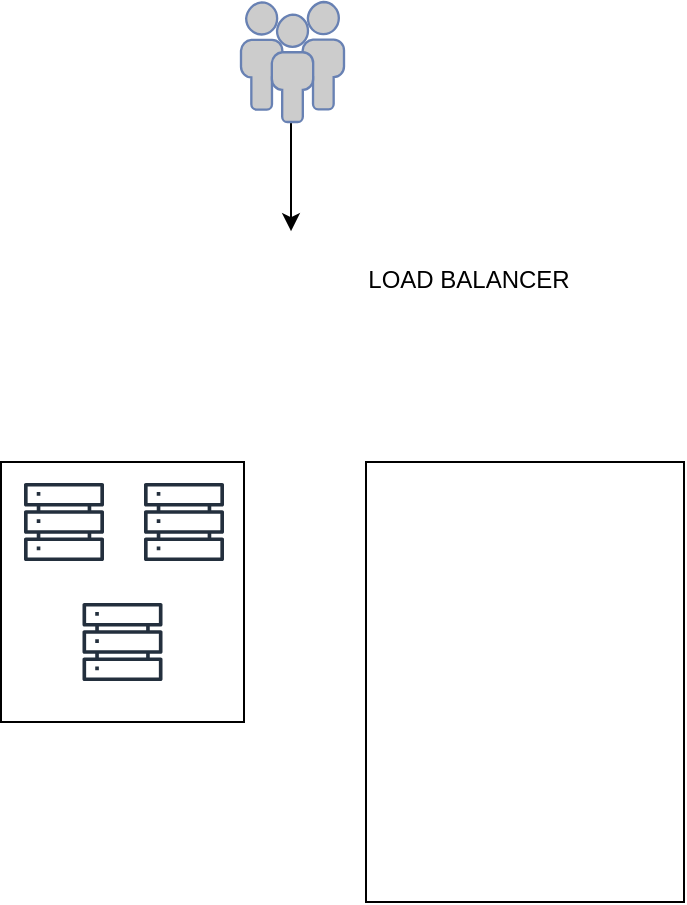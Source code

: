 <mxfile version="24.7.14">
  <diagram name="Page-1" id="QrSy6-IG9_dJB0ElTmmv">
    <mxGraphModel dx="936" dy="511" grid="1" gridSize="10" guides="1" tooltips="1" connect="1" arrows="1" fold="1" page="1" pageScale="1" pageWidth="850" pageHeight="1100" math="0" shadow="0">
      <root>
        <mxCell id="0" />
        <mxCell id="1" parent="0" />
        <mxCell id="FcULWKKp87289iwvlf_I-7" value="" style="edgeStyle=orthogonalEdgeStyle;rounded=0;orthogonalLoop=1;jettySize=auto;html=1;" edge="1" parent="1">
          <mxGeometry relative="1" as="geometry">
            <mxPoint x="403.5" y="150" as="sourcePoint" />
            <mxPoint x="403.5" y="204.569" as="targetPoint" />
          </mxGeometry>
        </mxCell>
        <mxCell id="FcULWKKp87289iwvlf_I-4" value="LOAD BALANCER" style="text;html=1;align=center;verticalAlign=middle;whiteSpace=wrap;rounded=0;" vertex="1" parent="1">
          <mxGeometry x="428.5" y="214" width="126.5" height="30" as="geometry" />
        </mxCell>
        <mxCell id="FcULWKKp87289iwvlf_I-8" value="" style="fontColor=#0066CC;verticalAlign=top;verticalLabelPosition=bottom;labelPosition=center;align=center;html=1;outlineConnect=0;fillColor=#CCCCCC;strokeColor=#6881B3;gradientColor=none;gradientDirection=north;strokeWidth=2;shape=mxgraph.networks.users;" vertex="1" parent="1">
          <mxGeometry x="378.5" y="90" width="51.5" height="60" as="geometry" />
        </mxCell>
        <mxCell id="FcULWKKp87289iwvlf_I-9" value="" style="rounded=0;whiteSpace=wrap;html=1;" vertex="1" parent="1">
          <mxGeometry x="258.5" y="320" width="121.5" height="130" as="geometry" />
        </mxCell>
        <mxCell id="FcULWKKp87289iwvlf_I-91" value="" style="rounded=0;whiteSpace=wrap;html=1;" vertex="1" parent="1">
          <mxGeometry x="441" y="320" width="159" height="220" as="geometry" />
        </mxCell>
        <mxCell id="FcULWKKp87289iwvlf_I-94" value="" style="sketch=0;outlineConnect=0;fontColor=#232F3E;gradientColor=none;fillColor=#232F3D;strokeColor=none;dashed=0;verticalLabelPosition=bottom;verticalAlign=top;align=center;html=1;fontSize=12;fontStyle=0;aspect=fixed;pointerEvents=1;shape=mxgraph.aws4.servers;" vertex="1" parent="1">
          <mxGeometry x="270" y="330" width="40" height="40" as="geometry" />
        </mxCell>
        <mxCell id="FcULWKKp87289iwvlf_I-95" value="" style="sketch=0;outlineConnect=0;fontColor=#232F3E;gradientColor=none;fillColor=#232F3D;strokeColor=none;dashed=0;verticalLabelPosition=bottom;verticalAlign=top;align=center;html=1;fontSize=12;fontStyle=0;aspect=fixed;pointerEvents=1;shape=mxgraph.aws4.servers;" vertex="1" parent="1">
          <mxGeometry x="299.25" y="390" width="40" height="40" as="geometry" />
        </mxCell>
        <mxCell id="FcULWKKp87289iwvlf_I-96" value="" style="sketch=0;outlineConnect=0;fontColor=#232F3E;gradientColor=none;fillColor=#232F3D;strokeColor=none;dashed=0;verticalLabelPosition=bottom;verticalAlign=top;align=center;html=1;fontSize=12;fontStyle=0;aspect=fixed;pointerEvents=1;shape=mxgraph.aws4.servers;" vertex="1" parent="1">
          <mxGeometry x="330" y="330" width="40" height="40" as="geometry" />
        </mxCell>
      </root>
    </mxGraphModel>
  </diagram>
</mxfile>
